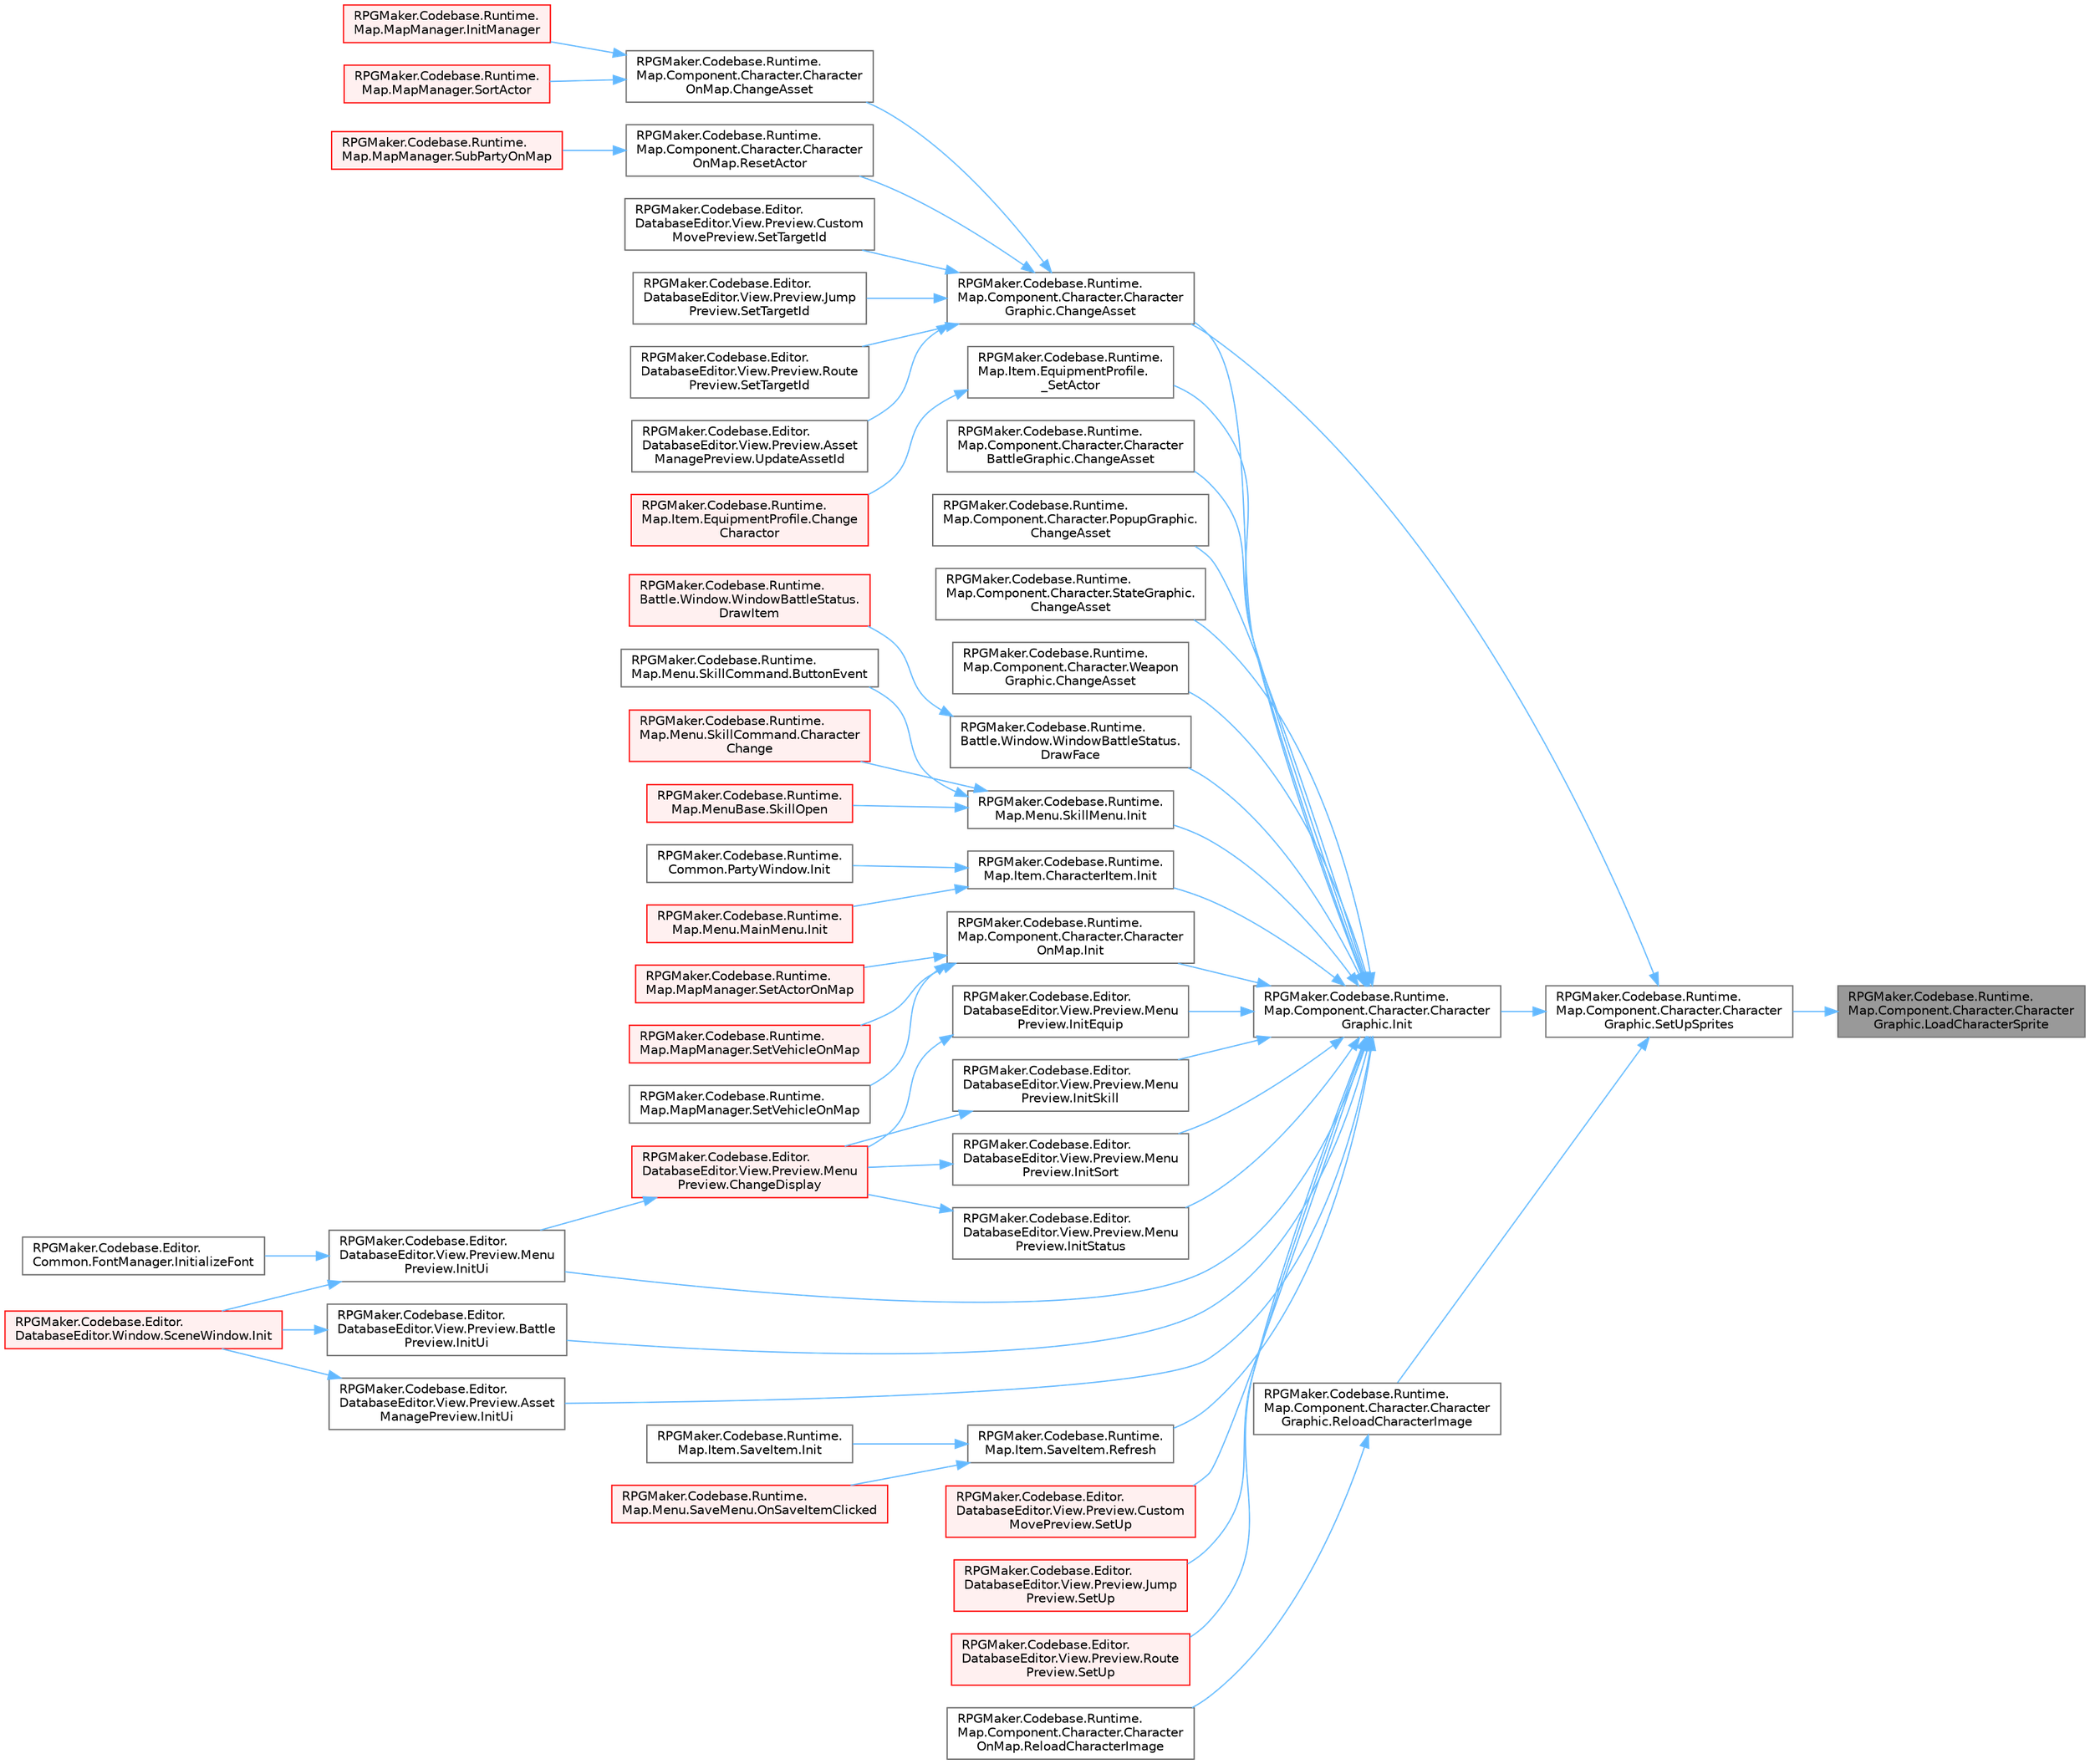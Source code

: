 digraph "RPGMaker.Codebase.Runtime.Map.Component.Character.CharacterGraphic.LoadCharacterSprite"
{
 // LATEX_PDF_SIZE
  bgcolor="transparent";
  edge [fontname=Helvetica,fontsize=10,labelfontname=Helvetica,labelfontsize=10];
  node [fontname=Helvetica,fontsize=10,shape=box,height=0.2,width=0.4];
  rankdir="RL";
  Node1 [id="Node000001",label="RPGMaker.Codebase.Runtime.\lMap.Component.Character.Character\lGraphic.LoadCharacterSprite",height=0.2,width=0.4,color="gray40", fillcolor="grey60", style="filled", fontcolor="black",tooltip="😁 キャラクター用画像の読込"];
  Node1 -> Node2 [id="edge1_Node000001_Node000002",dir="back",color="steelblue1",style="solid",tooltip=" "];
  Node2 [id="Node000002",label="RPGMaker.Codebase.Runtime.\lMap.Component.Character.Character\lGraphic.SetUpSprites",height=0.2,width=0.4,color="grey40", fillcolor="white", style="filled",URL="$da/d44/class_r_p_g_maker_1_1_codebase_1_1_runtime_1_1_map_1_1_component_1_1_character_1_1_character_graphic.html#a3e1f746cb6c8892d8e9e5422da0cf30b",tooltip="😁 上スプライト設定"];
  Node2 -> Node3 [id="edge2_Node000002_Node000003",dir="back",color="steelblue1",style="solid",tooltip=" "];
  Node3 [id="Node000003",label="RPGMaker.Codebase.Runtime.\lMap.Component.Character.Character\lGraphic.ChangeAsset",height=0.2,width=0.4,color="grey40", fillcolor="white", style="filled",URL="$da/d44/class_r_p_g_maker_1_1_codebase_1_1_runtime_1_1_map_1_1_component_1_1_character_1_1_character_graphic.html#ad921b54f353042fff144583e441b7b62",tooltip="😁 資産変更"];
  Node3 -> Node4 [id="edge3_Node000003_Node000004",dir="back",color="steelblue1",style="solid",tooltip=" "];
  Node4 [id="Node000004",label="RPGMaker.Codebase.Runtime.\lMap.Component.Character.Character\lOnMap.ChangeAsset",height=0.2,width=0.4,color="grey40", fillcolor="white", style="filled",URL="$d0/dad/class_r_p_g_maker_1_1_codebase_1_1_runtime_1_1_map_1_1_component_1_1_character_1_1_character_on_map.html#a41928ad79ad9f7867e1a03876e237d1c",tooltip=" "];
  Node4 -> Node5 [id="edge4_Node000004_Node000005",dir="back",color="steelblue1",style="solid",tooltip=" "];
  Node5 [id="Node000005",label="RPGMaker.Codebase.Runtime.\lMap.MapManager.InitManager",height=0.2,width=0.4,color="red", fillcolor="#FFF0F0", style="filled",URL="$d5/d0f/class_r_p_g_maker_1_1_codebase_1_1_runtime_1_1_map_1_1_map_manager.html#ae14061e8d125d7fe532437b6ba183131",tooltip="😁 マップ初期化"];
  Node4 -> Node8 [id="edge5_Node000004_Node000008",dir="back",color="steelblue1",style="solid",tooltip=" "];
  Node8 [id="Node000008",label="RPGMaker.Codebase.Runtime.\lMap.MapManager.SortActor",height=0.2,width=0.4,color="red", fillcolor="#FFF0F0", style="filled",URL="$d5/d0f/class_r_p_g_maker_1_1_codebase_1_1_runtime_1_1_map_1_1_map_manager.html#a101e9ec6e1a3b9b3916859057549625a",tooltip="😁 役者ソート"];
  Node3 -> Node13 [id="edge6_Node000003_Node000013",dir="back",color="steelblue1",style="solid",tooltip=" "];
  Node13 [id="Node000013",label="RPGMaker.Codebase.Runtime.\lMap.Component.Character.Character\lOnMap.ResetActor",height=0.2,width=0.4,color="grey40", fillcolor="white", style="filled",URL="$d0/dad/class_r_p_g_maker_1_1_codebase_1_1_runtime_1_1_map_1_1_component_1_1_character_1_1_character_on_map.html#a760a9cdc476ed0bed3bf3eec89886266",tooltip=" "];
  Node13 -> Node14 [id="edge7_Node000013_Node000014",dir="back",color="steelblue1",style="solid",tooltip=" "];
  Node14 [id="Node000014",label="RPGMaker.Codebase.Runtime.\lMap.MapManager.SubPartyOnMap",height=0.2,width=0.4,color="red", fillcolor="#FFF0F0", style="filled",URL="$d5/d0f/class_r_p_g_maker_1_1_codebase_1_1_runtime_1_1_map_1_1_map_manager.html#a9337c8d44cc12466e7f3f3dd34c48ee2",tooltip="😁 マップ上のサブ・パーティー"];
  Node3 -> Node17 [id="edge8_Node000003_Node000017",dir="back",color="steelblue1",style="solid",tooltip=" "];
  Node17 [id="Node000017",label="RPGMaker.Codebase.Editor.\lDatabaseEditor.View.Preview.Custom\lMovePreview.SetTargetId",height=0.2,width=0.4,color="grey40", fillcolor="white", style="filled",URL="$d3/dc0/class_r_p_g_maker_1_1_codebase_1_1_editor_1_1_database_editor_1_1_view_1_1_preview_1_1_custom_move_preview.html#ac7050ee2f7129dc2f0fae8dab68a7be7",tooltip=" "];
  Node3 -> Node18 [id="edge9_Node000003_Node000018",dir="back",color="steelblue1",style="solid",tooltip=" "];
  Node18 [id="Node000018",label="RPGMaker.Codebase.Editor.\lDatabaseEditor.View.Preview.Jump\lPreview.SetTargetId",height=0.2,width=0.4,color="grey40", fillcolor="white", style="filled",URL="$da/d33/class_r_p_g_maker_1_1_codebase_1_1_editor_1_1_database_editor_1_1_view_1_1_preview_1_1_jump_preview.html#aab77f85d6189af00fd836b516f06b81a",tooltip=" "];
  Node3 -> Node19 [id="edge10_Node000003_Node000019",dir="back",color="steelblue1",style="solid",tooltip=" "];
  Node19 [id="Node000019",label="RPGMaker.Codebase.Editor.\lDatabaseEditor.View.Preview.Route\lPreview.SetTargetId",height=0.2,width=0.4,color="grey40", fillcolor="white", style="filled",URL="$d1/d5c/class_r_p_g_maker_1_1_codebase_1_1_editor_1_1_database_editor_1_1_view_1_1_preview_1_1_route_preview.html#a413f7d2204b5752d10502b1d783d2bd4",tooltip=" "];
  Node3 -> Node20 [id="edge11_Node000003_Node000020",dir="back",color="steelblue1",style="solid",tooltip=" "];
  Node20 [id="Node000020",label="RPGMaker.Codebase.Editor.\lDatabaseEditor.View.Preview.Asset\lManagePreview.UpdateAssetId",height=0.2,width=0.4,color="grey40", fillcolor="white", style="filled",URL="$d1/d66/class_r_p_g_maker_1_1_codebase_1_1_editor_1_1_database_editor_1_1_view_1_1_preview_1_1_asset_manage_preview.html#a18b2f9b84bd50c02140dc62de74916a1",tooltip=" "];
  Node2 -> Node21 [id="edge12_Node000002_Node000021",dir="back",color="steelblue1",style="solid",tooltip=" "];
  Node21 [id="Node000021",label="RPGMaker.Codebase.Runtime.\lMap.Component.Character.Character\lGraphic.Init",height=0.2,width=0.4,color="grey40", fillcolor="white", style="filled",URL="$da/d44/class_r_p_g_maker_1_1_codebase_1_1_runtime_1_1_map_1_1_component_1_1_character_1_1_character_graphic.html#a2d910728c7f3bbfc4fc684ed3fd3d2b7",tooltip="😁 初期化"];
  Node21 -> Node22 [id="edge13_Node000021_Node000022",dir="back",color="steelblue1",style="solid",tooltip=" "];
  Node22 [id="Node000022",label="RPGMaker.Codebase.Runtime.\lMap.Item.EquipmentProfile.\l_SetActor",height=0.2,width=0.4,color="grey40", fillcolor="white", style="filled",URL="$db/d19/class_r_p_g_maker_1_1_codebase_1_1_runtime_1_1_map_1_1_item_1_1_equipment_profile.html#ae5fc2d9f492ea45ceafe144ae3061ce7",tooltip="どのキャラクターを表示させるか"];
  Node22 -> Node23 [id="edge14_Node000022_Node000023",dir="back",color="steelblue1",style="solid",tooltip=" "];
  Node23 [id="Node000023",label="RPGMaker.Codebase.Runtime.\lMap.Item.EquipmentProfile.Change\lCharactor",height=0.2,width=0.4,color="red", fillcolor="#FFF0F0", style="filled",URL="$db/d19/class_r_p_g_maker_1_1_codebase_1_1_runtime_1_1_map_1_1_item_1_1_equipment_profile.html#ae28636a9df32870af30b40f05f4f69d8",tooltip=" "];
  Node21 -> Node38 [id="edge15_Node000021_Node000038",dir="back",color="steelblue1",style="solid",tooltip=" "];
  Node38 [id="Node000038",label="RPGMaker.Codebase.Runtime.\lMap.Component.Character.Character\lBattleGraphic.ChangeAsset",height=0.2,width=0.4,color="grey40", fillcolor="white", style="filled",URL="$de/dcd/class_r_p_g_maker_1_1_codebase_1_1_runtime_1_1_map_1_1_component_1_1_character_1_1_character_battle_graphic.html#a346f8f84882c3fd4ca0d00702dc26052",tooltip="😁 財産変更"];
  Node21 -> Node3 [id="edge16_Node000021_Node000003",dir="back",color="steelblue1",style="solid",tooltip=" "];
  Node21 -> Node39 [id="edge17_Node000021_Node000039",dir="back",color="steelblue1",style="solid",tooltip=" "];
  Node39 [id="Node000039",label="RPGMaker.Codebase.Runtime.\lMap.Component.Character.PopupGraphic.\lChangeAsset",height=0.2,width=0.4,color="grey40", fillcolor="white", style="filled",URL="$d8/d3c/class_r_p_g_maker_1_1_codebase_1_1_runtime_1_1_map_1_1_component_1_1_character_1_1_popup_graphic.html#abfdc67b11dc07ca46e6c5fc903251f32",tooltip=" "];
  Node21 -> Node40 [id="edge18_Node000021_Node000040",dir="back",color="steelblue1",style="solid",tooltip=" "];
  Node40 [id="Node000040",label="RPGMaker.Codebase.Runtime.\lMap.Component.Character.StateGraphic.\lChangeAsset",height=0.2,width=0.4,color="grey40", fillcolor="white", style="filled",URL="$da/daa/class_r_p_g_maker_1_1_codebase_1_1_runtime_1_1_map_1_1_component_1_1_character_1_1_state_graphic.html#a138c1f9f069c3ae4ebfa6c82a2584e40",tooltip=" "];
  Node21 -> Node41 [id="edge19_Node000021_Node000041",dir="back",color="steelblue1",style="solid",tooltip=" "];
  Node41 [id="Node000041",label="RPGMaker.Codebase.Runtime.\lMap.Component.Character.Weapon\lGraphic.ChangeAsset",height=0.2,width=0.4,color="grey40", fillcolor="white", style="filled",URL="$d7/d17/class_r_p_g_maker_1_1_codebase_1_1_runtime_1_1_map_1_1_component_1_1_character_1_1_weapon_graphic.html#ac3c9939adbf124ca7317023463061136",tooltip=" "];
  Node21 -> Node42 [id="edge20_Node000021_Node000042",dir="back",color="steelblue1",style="solid",tooltip=" "];
  Node42 [id="Node000042",label="RPGMaker.Codebase.Runtime.\lBattle.Window.WindowBattleStatus.\lDrawFace",height=0.2,width=0.4,color="grey40", fillcolor="white", style="filled",URL="$d6/daf/class_r_p_g_maker_1_1_codebase_1_1_runtime_1_1_battle_1_1_window_1_1_window_battle_status.html#acfd6eb1b5deddab4f28ec7e3742637d8",tooltip="😁 顔画像表示"];
  Node42 -> Node43 [id="edge21_Node000042_Node000043",dir="back",color="steelblue1",style="solid",tooltip=" "];
  Node43 [id="Node000043",label="RPGMaker.Codebase.Runtime.\lBattle.Window.WindowBattleStatus.\lDrawItem",height=0.2,width=0.4,color="red", fillcolor="#FFF0F0", style="filled",URL="$d6/daf/class_r_p_g_maker_1_1_codebase_1_1_runtime_1_1_battle_1_1_window_1_1_window_battle_status.html#a8dbc8e05487d8a80ef6c21fbed9abdcb",tooltip="😁 指定番号の項目を描画"];
  Node21 -> Node51 [id="edge22_Node000021_Node000051",dir="back",color="steelblue1",style="solid",tooltip=" "];
  Node51 [id="Node000051",label="RPGMaker.Codebase.Runtime.\lMap.Menu.SkillMenu.Init",height=0.2,width=0.4,color="grey40", fillcolor="white", style="filled",URL="$db/d40/class_r_p_g_maker_1_1_codebase_1_1_runtime_1_1_map_1_1_menu_1_1_skill_menu.html#a975d3a099f39f2d6dbade2fcf5a23cb1",tooltip="😁 初期化処理"];
  Node51 -> Node52 [id="edge23_Node000051_Node000052",dir="back",color="steelblue1",style="solid",tooltip=" "];
  Node52 [id="Node000052",label="RPGMaker.Codebase.Runtime.\lMap.Menu.SkillCommand.ButtonEvent",height=0.2,width=0.4,color="grey40", fillcolor="white", style="filled",URL="$dd/d31/class_r_p_g_maker_1_1_codebase_1_1_runtime_1_1_map_1_1_menu_1_1_skill_command.html#a5fb4293adb072da248f4deaf14057a09",tooltip="😁 ボタンのイベント入力"];
  Node51 -> Node53 [id="edge24_Node000051_Node000053",dir="back",color="steelblue1",style="solid",tooltip=" "];
  Node53 [id="Node000053",label="RPGMaker.Codebase.Runtime.\lMap.Menu.SkillCommand.Character\lChange",height=0.2,width=0.4,color="red", fillcolor="#FFF0F0", style="filled",URL="$dd/d31/class_r_p_g_maker_1_1_codebase_1_1_runtime_1_1_map_1_1_menu_1_1_skill_command.html#a8eef507aeede74222e770741981cb116",tooltip="😁 ボタンのイベント入力"];
  Node51 -> Node55 [id="edge25_Node000051_Node000055",dir="back",color="steelblue1",style="solid",tooltip=" "];
  Node55 [id="Node000055",label="RPGMaker.Codebase.Runtime.\lMap.MenuBase.SkillOpen",height=0.2,width=0.4,color="red", fillcolor="#FFF0F0", style="filled",URL="$d4/d87/class_r_p_g_maker_1_1_codebase_1_1_runtime_1_1_map_1_1_menu_base.html#af5011e287e78911d5820fbb3bf17435a",tooltip="😁 スキルを表示する"];
  Node21 -> Node56 [id="edge26_Node000021_Node000056",dir="back",color="steelblue1",style="solid",tooltip=" "];
  Node56 [id="Node000056",label="RPGMaker.Codebase.Runtime.\lMap.Item.CharacterItem.Init",height=0.2,width=0.4,color="grey40", fillcolor="white", style="filled",URL="$df/da0/class_r_p_g_maker_1_1_codebase_1_1_runtime_1_1_map_1_1_item_1_1_character_item.html#a8ee2b6c73f01a221abcbcf74ea1f6c53",tooltip=" "];
  Node56 -> Node57 [id="edge27_Node000056_Node000057",dir="back",color="steelblue1",style="solid",tooltip=" "];
  Node57 [id="Node000057",label="RPGMaker.Codebase.Runtime.\lCommon.PartyWindow.Init",height=0.2,width=0.4,color="grey40", fillcolor="white", style="filled",URL="$d6/d78/class_r_p_g_maker_1_1_codebase_1_1_runtime_1_1_common_1_1_party_window.html#ae903709f5b51600fee0844e18c86e925",tooltip="😁 初期化処理"];
  Node56 -> Node58 [id="edge28_Node000056_Node000058",dir="back",color="steelblue1",style="solid",tooltip=" "];
  Node58 [id="Node000058",label="RPGMaker.Codebase.Runtime.\lMap.Menu.MainMenu.Init",height=0.2,width=0.4,color="red", fillcolor="#FFF0F0", style="filled",URL="$d7/d96/class_r_p_g_maker_1_1_codebase_1_1_runtime_1_1_map_1_1_menu_1_1_main_menu.html#a116a19c6fabaa8df6c23109101137b45",tooltip="😁 初期化処理"];
  Node21 -> Node60 [id="edge29_Node000021_Node000060",dir="back",color="steelblue1",style="solid",tooltip=" "];
  Node60 [id="Node000060",label="RPGMaker.Codebase.Runtime.\lMap.Component.Character.Character\lOnMap.Init",height=0.2,width=0.4,color="grey40", fillcolor="white", style="filled",URL="$d0/dad/class_r_p_g_maker_1_1_codebase_1_1_runtime_1_1_map_1_1_component_1_1_character_1_1_character_on_map.html#a27b8186e3612dc97d5609617b01a3f20",tooltip="初期化"];
  Node60 -> Node61 [id="edge30_Node000060_Node000061",dir="back",color="steelblue1",style="solid",tooltip=" "];
  Node61 [id="Node000061",label="RPGMaker.Codebase.Runtime.\lMap.MapManager.SetActorOnMap",height=0.2,width=0.4,color="red", fillcolor="#FFF0F0", style="filled",URL="$d5/d0f/class_r_p_g_maker_1_1_codebase_1_1_runtime_1_1_map_1_1_map_manager.html#ab10efbb123b9f95680a21f0595044965",tooltip="😁 マップ上の役者設定"];
  Node60 -> Node65 [id="edge31_Node000060_Node000065",dir="back",color="steelblue1",style="solid",tooltip=" "];
  Node65 [id="Node000065",label="RPGMaker.Codebase.Runtime.\lMap.MapManager.SetVehicleOnMap",height=0.2,width=0.4,color="red", fillcolor="#FFF0F0", style="filled",URL="$d5/d0f/class_r_p_g_maker_1_1_codebase_1_1_runtime_1_1_map_1_1_map_manager.html#a37e412a35b210f1313f567ba8ade8b96",tooltip="😁 マップ上の乗り物設定"];
  Node60 -> Node68 [id="edge32_Node000060_Node000068",dir="back",color="steelblue1",style="solid",tooltip=" "];
  Node68 [id="Node000068",label="RPGMaker.Codebase.Runtime.\lMap.MapManager.SetVehicleOnMap",height=0.2,width=0.4,color="grey40", fillcolor="white", style="filled",URL="$d5/d0f/class_r_p_g_maker_1_1_codebase_1_1_runtime_1_1_map_1_1_map_manager.html#a0820f72b630cfe63e21e503a50423ee0",tooltip="😁 マップ上の乗り物設定"];
  Node21 -> Node69 [id="edge33_Node000021_Node000069",dir="back",color="steelblue1",style="solid",tooltip=" "];
  Node69 [id="Node000069",label="RPGMaker.Codebase.Editor.\lDatabaseEditor.View.Preview.Menu\lPreview.InitEquip",height=0.2,width=0.4,color="grey40", fillcolor="white", style="filled",URL="$d8/dc3/class_r_p_g_maker_1_1_codebase_1_1_editor_1_1_database_editor_1_1_view_1_1_preview_1_1_menu_preview.html#ac0c9a18a69ff109972697dea16923a16",tooltip=" "];
  Node69 -> Node70 [id="edge34_Node000069_Node000070",dir="back",color="steelblue1",style="solid",tooltip=" "];
  Node70 [id="Node000070",label="RPGMaker.Codebase.Editor.\lDatabaseEditor.View.Preview.Menu\lPreview.ChangeDisplay",height=0.2,width=0.4,color="red", fillcolor="#FFF0F0", style="filled",URL="$d8/dc3/class_r_p_g_maker_1_1_codebase_1_1_editor_1_1_database_editor_1_1_view_1_1_preview_1_1_menu_preview.html#acb1c502d7ef653951d205083c739f83f",tooltip=" "];
  Node70 -> Node71 [id="edge35_Node000070_Node000071",dir="back",color="steelblue1",style="solid",tooltip=" "];
  Node71 [id="Node000071",label="RPGMaker.Codebase.Editor.\lDatabaseEditor.View.Preview.Menu\lPreview.InitUi",height=0.2,width=0.4,color="grey40", fillcolor="white", style="filled",URL="$d8/dc3/class_r_p_g_maker_1_1_codebase_1_1_editor_1_1_database_editor_1_1_view_1_1_preview_1_1_menu_preview.html#adb6941b72f1a0d132e0e5f4d5beb1005",tooltip="初期状態のUI設定"];
  Node71 -> Node72 [id="edge36_Node000071_Node000072",dir="back",color="steelblue1",style="solid",tooltip=" "];
  Node72 [id="Node000072",label="RPGMaker.Codebase.Editor.\lDatabaseEditor.Window.SceneWindow.Init",height=0.2,width=0.4,color="red", fillcolor="#FFF0F0", style="filled",URL="$de/d38/class_r_p_g_maker_1_1_codebase_1_1_editor_1_1_database_editor_1_1_window_1_1_scene_window.html#ab676f1b7751bf8065e9ac8e324525fc3",tooltip=" "];
  Node71 -> Node95 [id="edge37_Node000071_Node000095",dir="back",color="steelblue1",style="solid",tooltip=" "];
  Node95 [id="Node000095",label="RPGMaker.Codebase.Editor.\lCommon.FontManager.InitializeFont",height=0.2,width=0.4,color="grey40", fillcolor="white", style="filled",URL="$d4/dfe/class_r_p_g_maker_1_1_codebase_1_1_editor_1_1_common_1_1_font_manager.html#a8abc5d059131c25941478f1b83e839d7",tooltip="😁 フォントを初期化し、Prefabを作り直す"];
  Node21 -> Node97 [id="edge38_Node000021_Node000097",dir="back",color="steelblue1",style="solid",tooltip=" "];
  Node97 [id="Node000097",label="RPGMaker.Codebase.Editor.\lDatabaseEditor.View.Preview.Menu\lPreview.InitSkill",height=0.2,width=0.4,color="grey40", fillcolor="white", style="filled",URL="$d8/dc3/class_r_p_g_maker_1_1_codebase_1_1_editor_1_1_database_editor_1_1_view_1_1_preview_1_1_menu_preview.html#a645e44a4db2e977a6bf1cd56ae769a27",tooltip=" "];
  Node97 -> Node70 [id="edge39_Node000097_Node000070",dir="back",color="steelblue1",style="solid",tooltip=" "];
  Node21 -> Node98 [id="edge40_Node000021_Node000098",dir="back",color="steelblue1",style="solid",tooltip=" "];
  Node98 [id="Node000098",label="RPGMaker.Codebase.Editor.\lDatabaseEditor.View.Preview.Menu\lPreview.InitSort",height=0.2,width=0.4,color="grey40", fillcolor="white", style="filled",URL="$d8/dc3/class_r_p_g_maker_1_1_codebase_1_1_editor_1_1_database_editor_1_1_view_1_1_preview_1_1_menu_preview.html#a2ab1e323daeef07cff2834db9095a272",tooltip=" "];
  Node98 -> Node70 [id="edge41_Node000098_Node000070",dir="back",color="steelblue1",style="solid",tooltip=" "];
  Node21 -> Node99 [id="edge42_Node000021_Node000099",dir="back",color="steelblue1",style="solid",tooltip=" "];
  Node99 [id="Node000099",label="RPGMaker.Codebase.Editor.\lDatabaseEditor.View.Preview.Menu\lPreview.InitStatus",height=0.2,width=0.4,color="grey40", fillcolor="white", style="filled",URL="$d8/dc3/class_r_p_g_maker_1_1_codebase_1_1_editor_1_1_database_editor_1_1_view_1_1_preview_1_1_menu_preview.html#aed625a749a0dd45a4ecaa0bbc0f71bc5",tooltip=" "];
  Node99 -> Node70 [id="edge43_Node000099_Node000070",dir="back",color="steelblue1",style="solid",tooltip=" "];
  Node21 -> Node100 [id="edge44_Node000021_Node000100",dir="back",color="steelblue1",style="solid",tooltip=" "];
  Node100 [id="Node000100",label="RPGMaker.Codebase.Editor.\lDatabaseEditor.View.Preview.Battle\lPreview.InitUi",height=0.2,width=0.4,color="grey40", fillcolor="white", style="filled",URL="$d5/dc1/class_r_p_g_maker_1_1_codebase_1_1_editor_1_1_database_editor_1_1_view_1_1_preview_1_1_battle_preview.html#acd2576518b7b0468072346799bb1cf3b",tooltip="初期状態のUI設定"];
  Node100 -> Node72 [id="edge45_Node000100_Node000072",dir="back",color="steelblue1",style="solid",tooltip=" "];
  Node21 -> Node101 [id="edge46_Node000021_Node000101",dir="back",color="steelblue1",style="solid",tooltip=" "];
  Node101 [id="Node000101",label="RPGMaker.Codebase.Editor.\lDatabaseEditor.View.Preview.Asset\lManagePreview.InitUi",height=0.2,width=0.4,color="grey40", fillcolor="white", style="filled",URL="$d1/d66/class_r_p_g_maker_1_1_codebase_1_1_editor_1_1_database_editor_1_1_view_1_1_preview_1_1_asset_manage_preview.html#ab7b6acd9b29c95577e181abfa59b7dc1",tooltip=" "];
  Node101 -> Node72 [id="edge47_Node000101_Node000072",dir="back",color="steelblue1",style="solid",tooltip=" "];
  Node21 -> Node71 [id="edge48_Node000021_Node000071",dir="back",color="steelblue1",style="solid",tooltip=" "];
  Node21 -> Node102 [id="edge49_Node000021_Node000102",dir="back",color="steelblue1",style="solid",tooltip=" "];
  Node102 [id="Node000102",label="RPGMaker.Codebase.Runtime.\lMap.Item.SaveItem.Refresh",height=0.2,width=0.4,color="grey40", fillcolor="white", style="filled",URL="$d9/dcb/class_r_p_g_maker_1_1_codebase_1_1_runtime_1_1_map_1_1_item_1_1_save_item.html#a2ba070bf3bfaf1ac87ad9d6193ed52e2",tooltip="表示内容の更新"];
  Node102 -> Node103 [id="edge50_Node000102_Node000103",dir="back",color="steelblue1",style="solid",tooltip=" "];
  Node103 [id="Node000103",label="RPGMaker.Codebase.Runtime.\lMap.Item.SaveItem.Init",height=0.2,width=0.4,color="grey40", fillcolor="white", style="filled",URL="$d9/dcb/class_r_p_g_maker_1_1_codebase_1_1_runtime_1_1_map_1_1_item_1_1_save_item.html#a94da55d9d2231a1084d03ab7ba479b15",tooltip="生成時の初期化処理"];
  Node102 -> Node104 [id="edge51_Node000102_Node000104",dir="back",color="steelblue1",style="solid",tooltip=" "];
  Node104 [id="Node000104",label="RPGMaker.Codebase.Runtime.\lMap.Menu.SaveMenu.OnSaveItemClicked",height=0.2,width=0.4,color="red", fillcolor="#FFF0F0", style="filled",URL="$dc/dd1/class_r_p_g_maker_1_1_codebase_1_1_runtime_1_1_map_1_1_menu_1_1_save_menu.html#afa35060e6bf300ed4abee7884ae5b4e6",tooltip="😁 セーブデータ項目をクリックした際に呼び出すコールバック"];
  Node21 -> Node110 [id="edge52_Node000021_Node000110",dir="back",color="steelblue1",style="solid",tooltip=" "];
  Node110 [id="Node000110",label="RPGMaker.Codebase.Editor.\lDatabaseEditor.View.Preview.Custom\lMovePreview.SetUp",height=0.2,width=0.4,color="red", fillcolor="#FFF0F0", style="filled",URL="$d3/dc0/class_r_p_g_maker_1_1_codebase_1_1_editor_1_1_database_editor_1_1_view_1_1_preview_1_1_custom_move_preview.html#a56e7fa77d099e2cd7a85ad304d0c7d18",tooltip=" "];
  Node21 -> Node112 [id="edge53_Node000021_Node000112",dir="back",color="steelblue1",style="solid",tooltip=" "];
  Node112 [id="Node000112",label="RPGMaker.Codebase.Editor.\lDatabaseEditor.View.Preview.Jump\lPreview.SetUp",height=0.2,width=0.4,color="red", fillcolor="#FFF0F0", style="filled",URL="$da/d33/class_r_p_g_maker_1_1_codebase_1_1_editor_1_1_database_editor_1_1_view_1_1_preview_1_1_jump_preview.html#aa10a4702dea604f8420173d105332291",tooltip=" "];
  Node21 -> Node114 [id="edge54_Node000021_Node000114",dir="back",color="steelblue1",style="solid",tooltip=" "];
  Node114 [id="Node000114",label="RPGMaker.Codebase.Editor.\lDatabaseEditor.View.Preview.Route\lPreview.SetUp",height=0.2,width=0.4,color="red", fillcolor="#FFF0F0", style="filled",URL="$d1/d5c/class_r_p_g_maker_1_1_codebase_1_1_editor_1_1_database_editor_1_1_view_1_1_preview_1_1_route_preview.html#ab0cc899b46d1083644597a3880d95e86",tooltip=" "];
  Node2 -> Node116 [id="edge55_Node000002_Node000116",dir="back",color="steelblue1",style="solid",tooltip=" "];
  Node116 [id="Node000116",label="RPGMaker.Codebase.Runtime.\lMap.Component.Character.Character\lGraphic.ReloadCharacterImage",height=0.2,width=0.4,color="grey40", fillcolor="white", style="filled",URL="$da/d44/class_r_p_g_maker_1_1_codebase_1_1_runtime_1_1_map_1_1_component_1_1_character_1_1_character_graphic.html#ab73405af03f2fa7ce9aa93cc8e491394",tooltip="😁 キャラクターの画像を読み込み直す部分 読み込み直すassetsIDが入ります"];
  Node116 -> Node117 [id="edge56_Node000116_Node000117",dir="back",color="steelblue1",style="solid",tooltip=" "];
  Node117 [id="Node000117",label="RPGMaker.Codebase.Runtime.\lMap.Component.Character.Character\lOnMap.ReloadCharacterImage",height=0.2,width=0.4,color="grey40", fillcolor="white", style="filled",URL="$d0/dad/class_r_p_g_maker_1_1_codebase_1_1_runtime_1_1_map_1_1_component_1_1_character_1_1_character_on_map.html#acf718d2cda019ec40703078890ab8d8a",tooltip=" "];
}
